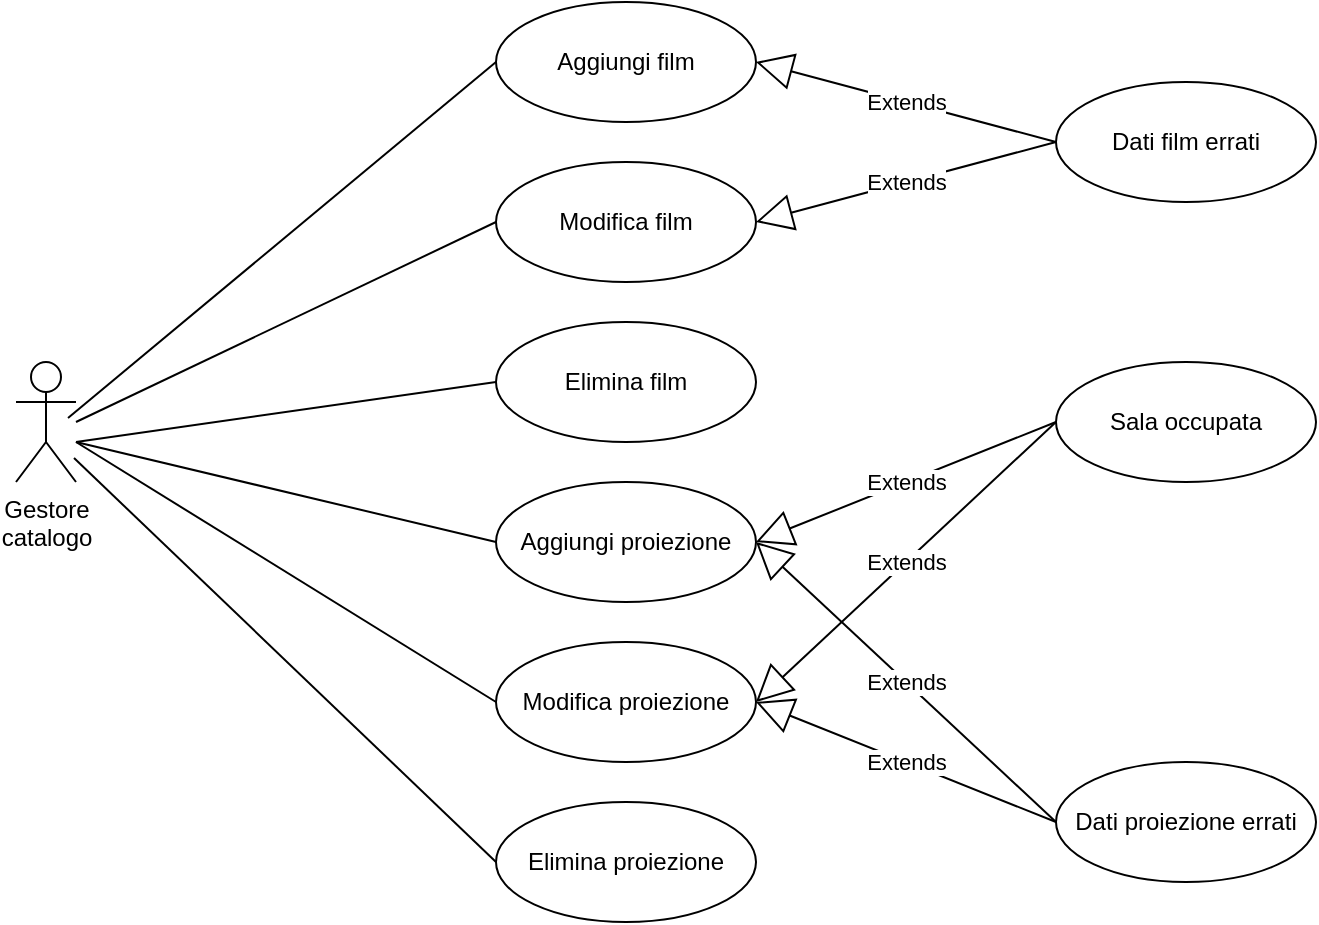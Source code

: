 <mxfile version="22.1.11" type="device">
  <diagram name="Pagina-1" id="IsNwMwwFBD3eka7l-O14">
    <mxGraphModel dx="989" dy="514" grid="1" gridSize="10" guides="1" tooltips="1" connect="1" arrows="1" fold="1" page="1" pageScale="1" pageWidth="2336" pageHeight="1654" math="0" shadow="0">
      <root>
        <mxCell id="0" />
        <mxCell id="1" parent="0" />
        <mxCell id="oyhMuyfjxNFyOdfhJcpA-1" value="Aggiungi film" style="ellipse;whiteSpace=wrap;html=1;" vertex="1" parent="1">
          <mxGeometry x="690" y="170" width="130" height="60" as="geometry" />
        </mxCell>
        <mxCell id="oyhMuyfjxNFyOdfhJcpA-2" value="Modifica film" style="ellipse;whiteSpace=wrap;html=1;" vertex="1" parent="1">
          <mxGeometry x="690" y="250" width="130" height="60" as="geometry" />
        </mxCell>
        <mxCell id="oyhMuyfjxNFyOdfhJcpA-3" value="Modifica proiezione" style="ellipse;whiteSpace=wrap;html=1;" vertex="1" parent="1">
          <mxGeometry x="690" y="490" width="130" height="60" as="geometry" />
        </mxCell>
        <mxCell id="oyhMuyfjxNFyOdfhJcpA-4" value="Aggiungi proiezione" style="ellipse;whiteSpace=wrap;html=1;" vertex="1" parent="1">
          <mxGeometry x="690" y="410" width="130" height="60" as="geometry" />
        </mxCell>
        <mxCell id="oyhMuyfjxNFyOdfhJcpA-5" value="Gestore &lt;br&gt;catalogo" style="shape=umlActor;verticalLabelPosition=bottom;verticalAlign=top;html=1;" vertex="1" parent="1">
          <mxGeometry x="450" y="350" width="30" height="60" as="geometry" />
        </mxCell>
        <mxCell id="oyhMuyfjxNFyOdfhJcpA-6" value="" style="endArrow=none;html=1;rounded=0;entryX=0;entryY=0.5;entryDx=0;entryDy=0;exitX=0.867;exitY=0.467;exitDx=0;exitDy=0;exitPerimeter=0;" edge="1" parent="1" source="oyhMuyfjxNFyOdfhJcpA-5" target="oyhMuyfjxNFyOdfhJcpA-1">
          <mxGeometry width="50" height="50" relative="1" as="geometry">
            <mxPoint x="550" y="510" as="sourcePoint" />
            <mxPoint x="600" y="460" as="targetPoint" />
          </mxGeometry>
        </mxCell>
        <mxCell id="oyhMuyfjxNFyOdfhJcpA-7" value="" style="endArrow=none;html=1;rounded=0;entryX=0;entryY=0.5;entryDx=0;entryDy=0;" edge="1" parent="1" target="oyhMuyfjxNFyOdfhJcpA-2">
          <mxGeometry width="50" height="50" relative="1" as="geometry">
            <mxPoint x="480" y="380" as="sourcePoint" />
            <mxPoint x="800" y="220" as="targetPoint" />
          </mxGeometry>
        </mxCell>
        <mxCell id="oyhMuyfjxNFyOdfhJcpA-8" value="" style="endArrow=none;html=1;rounded=0;entryX=0;entryY=0.5;entryDx=0;entryDy=0;" edge="1" parent="1" target="oyhMuyfjxNFyOdfhJcpA-4">
          <mxGeometry width="50" height="50" relative="1" as="geometry">
            <mxPoint x="480" y="390" as="sourcePoint" />
            <mxPoint x="790" y="250" as="targetPoint" />
          </mxGeometry>
        </mxCell>
        <mxCell id="oyhMuyfjxNFyOdfhJcpA-9" value="" style="endArrow=none;html=1;rounded=0;entryX=0;entryY=0.5;entryDx=0;entryDy=0;" edge="1" parent="1" target="oyhMuyfjxNFyOdfhJcpA-3">
          <mxGeometry width="50" height="50" relative="1" as="geometry">
            <mxPoint x="480" y="390" as="sourcePoint" />
            <mxPoint x="790" y="250" as="targetPoint" />
          </mxGeometry>
        </mxCell>
        <mxCell id="oyhMuyfjxNFyOdfhJcpA-10" value="Dati film errati" style="ellipse;whiteSpace=wrap;html=1;" vertex="1" parent="1">
          <mxGeometry x="970" y="210" width="130" height="60" as="geometry" />
        </mxCell>
        <mxCell id="oyhMuyfjxNFyOdfhJcpA-11" value="Extends" style="endArrow=block;endSize=16;endFill=0;html=1;rounded=0;entryX=1;entryY=0.5;entryDx=0;entryDy=0;exitX=0;exitY=0.5;exitDx=0;exitDy=0;" edge="1" parent="1" source="oyhMuyfjxNFyOdfhJcpA-10" target="oyhMuyfjxNFyOdfhJcpA-1">
          <mxGeometry width="160" relative="1" as="geometry">
            <mxPoint x="890" y="333" as="sourcePoint" />
            <mxPoint x="760" y="253" as="targetPoint" />
          </mxGeometry>
        </mxCell>
        <mxCell id="oyhMuyfjxNFyOdfhJcpA-12" value="Extends" style="endArrow=block;endSize=16;endFill=0;html=1;rounded=0;entryX=1;entryY=0.5;entryDx=0;entryDy=0;exitX=0;exitY=0.5;exitDx=0;exitDy=0;" edge="1" parent="1" source="oyhMuyfjxNFyOdfhJcpA-10" target="oyhMuyfjxNFyOdfhJcpA-2">
          <mxGeometry width="160" relative="1" as="geometry">
            <mxPoint x="870" y="373" as="sourcePoint" />
            <mxPoint x="740" y="293" as="targetPoint" />
          </mxGeometry>
        </mxCell>
        <mxCell id="oyhMuyfjxNFyOdfhJcpA-15" value="Dati proiezione errati" style="ellipse;whiteSpace=wrap;html=1;" vertex="1" parent="1">
          <mxGeometry x="970" y="550" width="130" height="60" as="geometry" />
        </mxCell>
        <mxCell id="oyhMuyfjxNFyOdfhJcpA-16" value="Extends" style="endArrow=block;endSize=16;endFill=0;html=1;rounded=0;entryX=1;entryY=0.5;entryDx=0;entryDy=0;exitX=0;exitY=0.5;exitDx=0;exitDy=0;" edge="1" parent="1" source="oyhMuyfjxNFyOdfhJcpA-15" target="oyhMuyfjxNFyOdfhJcpA-4">
          <mxGeometry width="160" relative="1" as="geometry">
            <mxPoint x="880" y="430" as="sourcePoint" />
            <mxPoint x="730" y="400" as="targetPoint" />
          </mxGeometry>
        </mxCell>
        <mxCell id="oyhMuyfjxNFyOdfhJcpA-17" value="Extends" style="endArrow=block;endSize=16;endFill=0;html=1;rounded=0;entryX=1;entryY=0.5;entryDx=0;entryDy=0;exitX=0;exitY=0.5;exitDx=0;exitDy=0;" edge="1" parent="1" source="oyhMuyfjxNFyOdfhJcpA-15" target="oyhMuyfjxNFyOdfhJcpA-3">
          <mxGeometry width="160" relative="1" as="geometry">
            <mxPoint x="890" y="480" as="sourcePoint" />
            <mxPoint x="740" y="450" as="targetPoint" />
          </mxGeometry>
        </mxCell>
        <mxCell id="oyhMuyfjxNFyOdfhJcpA-18" value="Sala occupata" style="ellipse;whiteSpace=wrap;html=1;" vertex="1" parent="1">
          <mxGeometry x="970" y="350" width="130" height="60" as="geometry" />
        </mxCell>
        <mxCell id="oyhMuyfjxNFyOdfhJcpA-19" value="Extends" style="endArrow=block;endSize=16;endFill=0;html=1;rounded=0;entryX=1;entryY=0.5;entryDx=0;entryDy=0;exitX=0;exitY=0.5;exitDx=0;exitDy=0;" edge="1" parent="1" source="oyhMuyfjxNFyOdfhJcpA-18" target="oyhMuyfjxNFyOdfhJcpA-4">
          <mxGeometry width="160" relative="1" as="geometry">
            <mxPoint x="830" y="570" as="sourcePoint" />
            <mxPoint x="680" y="610" as="targetPoint" />
          </mxGeometry>
        </mxCell>
        <mxCell id="oyhMuyfjxNFyOdfhJcpA-20" value="Extends" style="endArrow=block;endSize=16;endFill=0;html=1;rounded=0;entryX=1;entryY=0.5;entryDx=0;entryDy=0;exitX=0;exitY=0.5;exitDx=0;exitDy=0;" edge="1" parent="1" source="oyhMuyfjxNFyOdfhJcpA-18" target="oyhMuyfjxNFyOdfhJcpA-3">
          <mxGeometry width="160" relative="1" as="geometry">
            <mxPoint x="940" y="430" as="sourcePoint" />
            <mxPoint x="790" y="470" as="targetPoint" />
          </mxGeometry>
        </mxCell>
        <mxCell id="oyhMuyfjxNFyOdfhJcpA-21" value="Elimina film" style="ellipse;whiteSpace=wrap;html=1;" vertex="1" parent="1">
          <mxGeometry x="690" y="330" width="130" height="60" as="geometry" />
        </mxCell>
        <mxCell id="oyhMuyfjxNFyOdfhJcpA-22" value="Elimina proiezione" style="ellipse;whiteSpace=wrap;html=1;" vertex="1" parent="1">
          <mxGeometry x="690" y="570" width="130" height="60" as="geometry" />
        </mxCell>
        <mxCell id="oyhMuyfjxNFyOdfhJcpA-23" value="" style="endArrow=none;html=1;rounded=0;entryX=0;entryY=0.5;entryDx=0;entryDy=0;" edge="1" parent="1" target="oyhMuyfjxNFyOdfhJcpA-21">
          <mxGeometry width="50" height="50" relative="1" as="geometry">
            <mxPoint x="480" y="390" as="sourcePoint" />
            <mxPoint x="790" y="420" as="targetPoint" />
          </mxGeometry>
        </mxCell>
        <mxCell id="oyhMuyfjxNFyOdfhJcpA-24" value="" style="endArrow=none;html=1;rounded=0;entryX=0;entryY=0.5;entryDx=0;entryDy=0;exitX=0.967;exitY=0.8;exitDx=0;exitDy=0;exitPerimeter=0;" edge="1" parent="1" source="oyhMuyfjxNFyOdfhJcpA-5" target="oyhMuyfjxNFyOdfhJcpA-22">
          <mxGeometry width="50" height="50" relative="1" as="geometry">
            <mxPoint x="510" y="440" as="sourcePoint" />
            <mxPoint x="566" y="507.5" as="targetPoint" />
          </mxGeometry>
        </mxCell>
      </root>
    </mxGraphModel>
  </diagram>
</mxfile>
